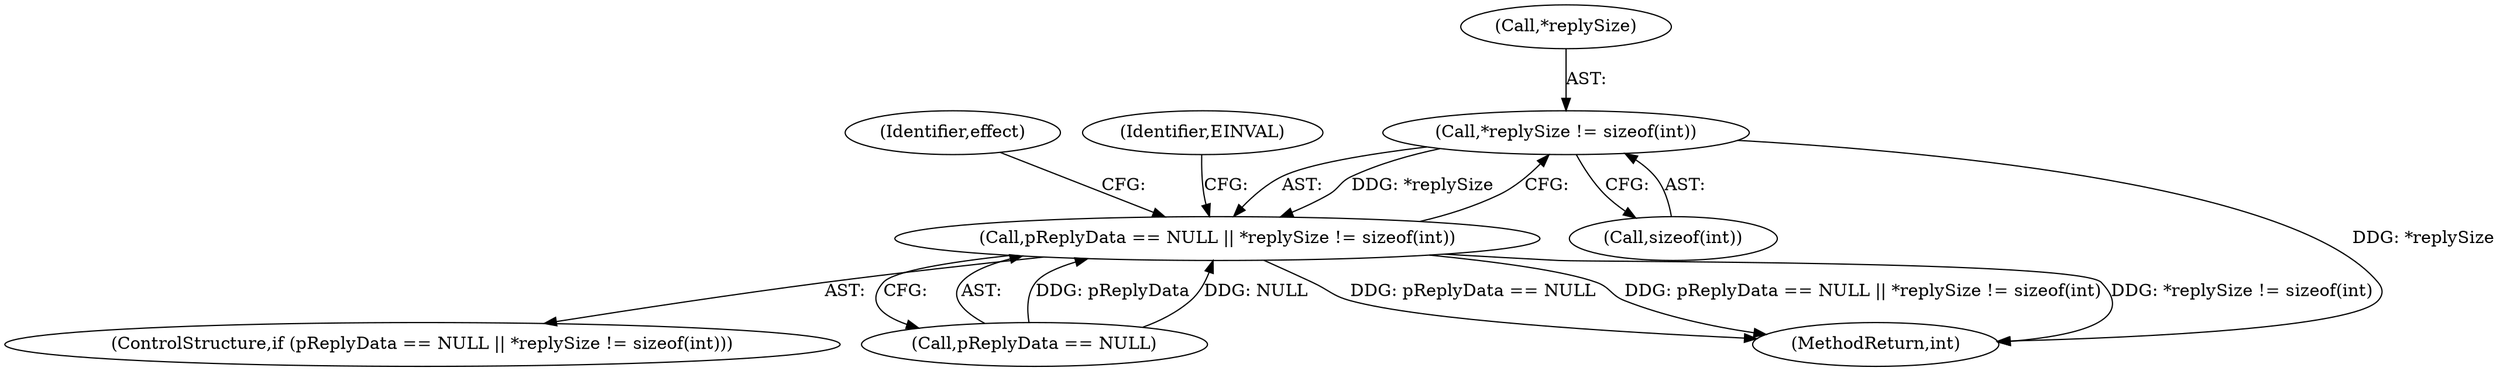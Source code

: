 digraph "0_Android_aeea52da00d210587fb3ed895de3d5f2e0264c88_9@API" {
"1000133" [label="(Call,*replySize != sizeof(int))"];
"1000129" [label="(Call,pReplyData == NULL || *replySize != sizeof(int))"];
"1000134" [label="(Call,*replySize)"];
"1000129" [label="(Call,pReplyData == NULL || *replySize != sizeof(int))"];
"1000130" [label="(Call,pReplyData == NULL)"];
"1000136" [label="(Call,sizeof(int))"];
"1000145" [label="(Identifier,effect)"];
"1000133" [label="(Call,*replySize != sizeof(int))"];
"1000128" [label="(ControlStructure,if (pReplyData == NULL || *replySize != sizeof(int)))"];
"1000141" [label="(Identifier,EINVAL)"];
"1001318" [label="(MethodReturn,int)"];
"1000133" -> "1000129"  [label="AST: "];
"1000133" -> "1000136"  [label="CFG: "];
"1000134" -> "1000133"  [label="AST: "];
"1000136" -> "1000133"  [label="AST: "];
"1000129" -> "1000133"  [label="CFG: "];
"1000133" -> "1001318"  [label="DDG: *replySize"];
"1000133" -> "1000129"  [label="DDG: *replySize"];
"1000129" -> "1000128"  [label="AST: "];
"1000129" -> "1000130"  [label="CFG: "];
"1000130" -> "1000129"  [label="AST: "];
"1000141" -> "1000129"  [label="CFG: "];
"1000145" -> "1000129"  [label="CFG: "];
"1000129" -> "1001318"  [label="DDG: pReplyData == NULL"];
"1000129" -> "1001318"  [label="DDG: pReplyData == NULL || *replySize != sizeof(int)"];
"1000129" -> "1001318"  [label="DDG: *replySize != sizeof(int)"];
"1000130" -> "1000129"  [label="DDG: pReplyData"];
"1000130" -> "1000129"  [label="DDG: NULL"];
}
